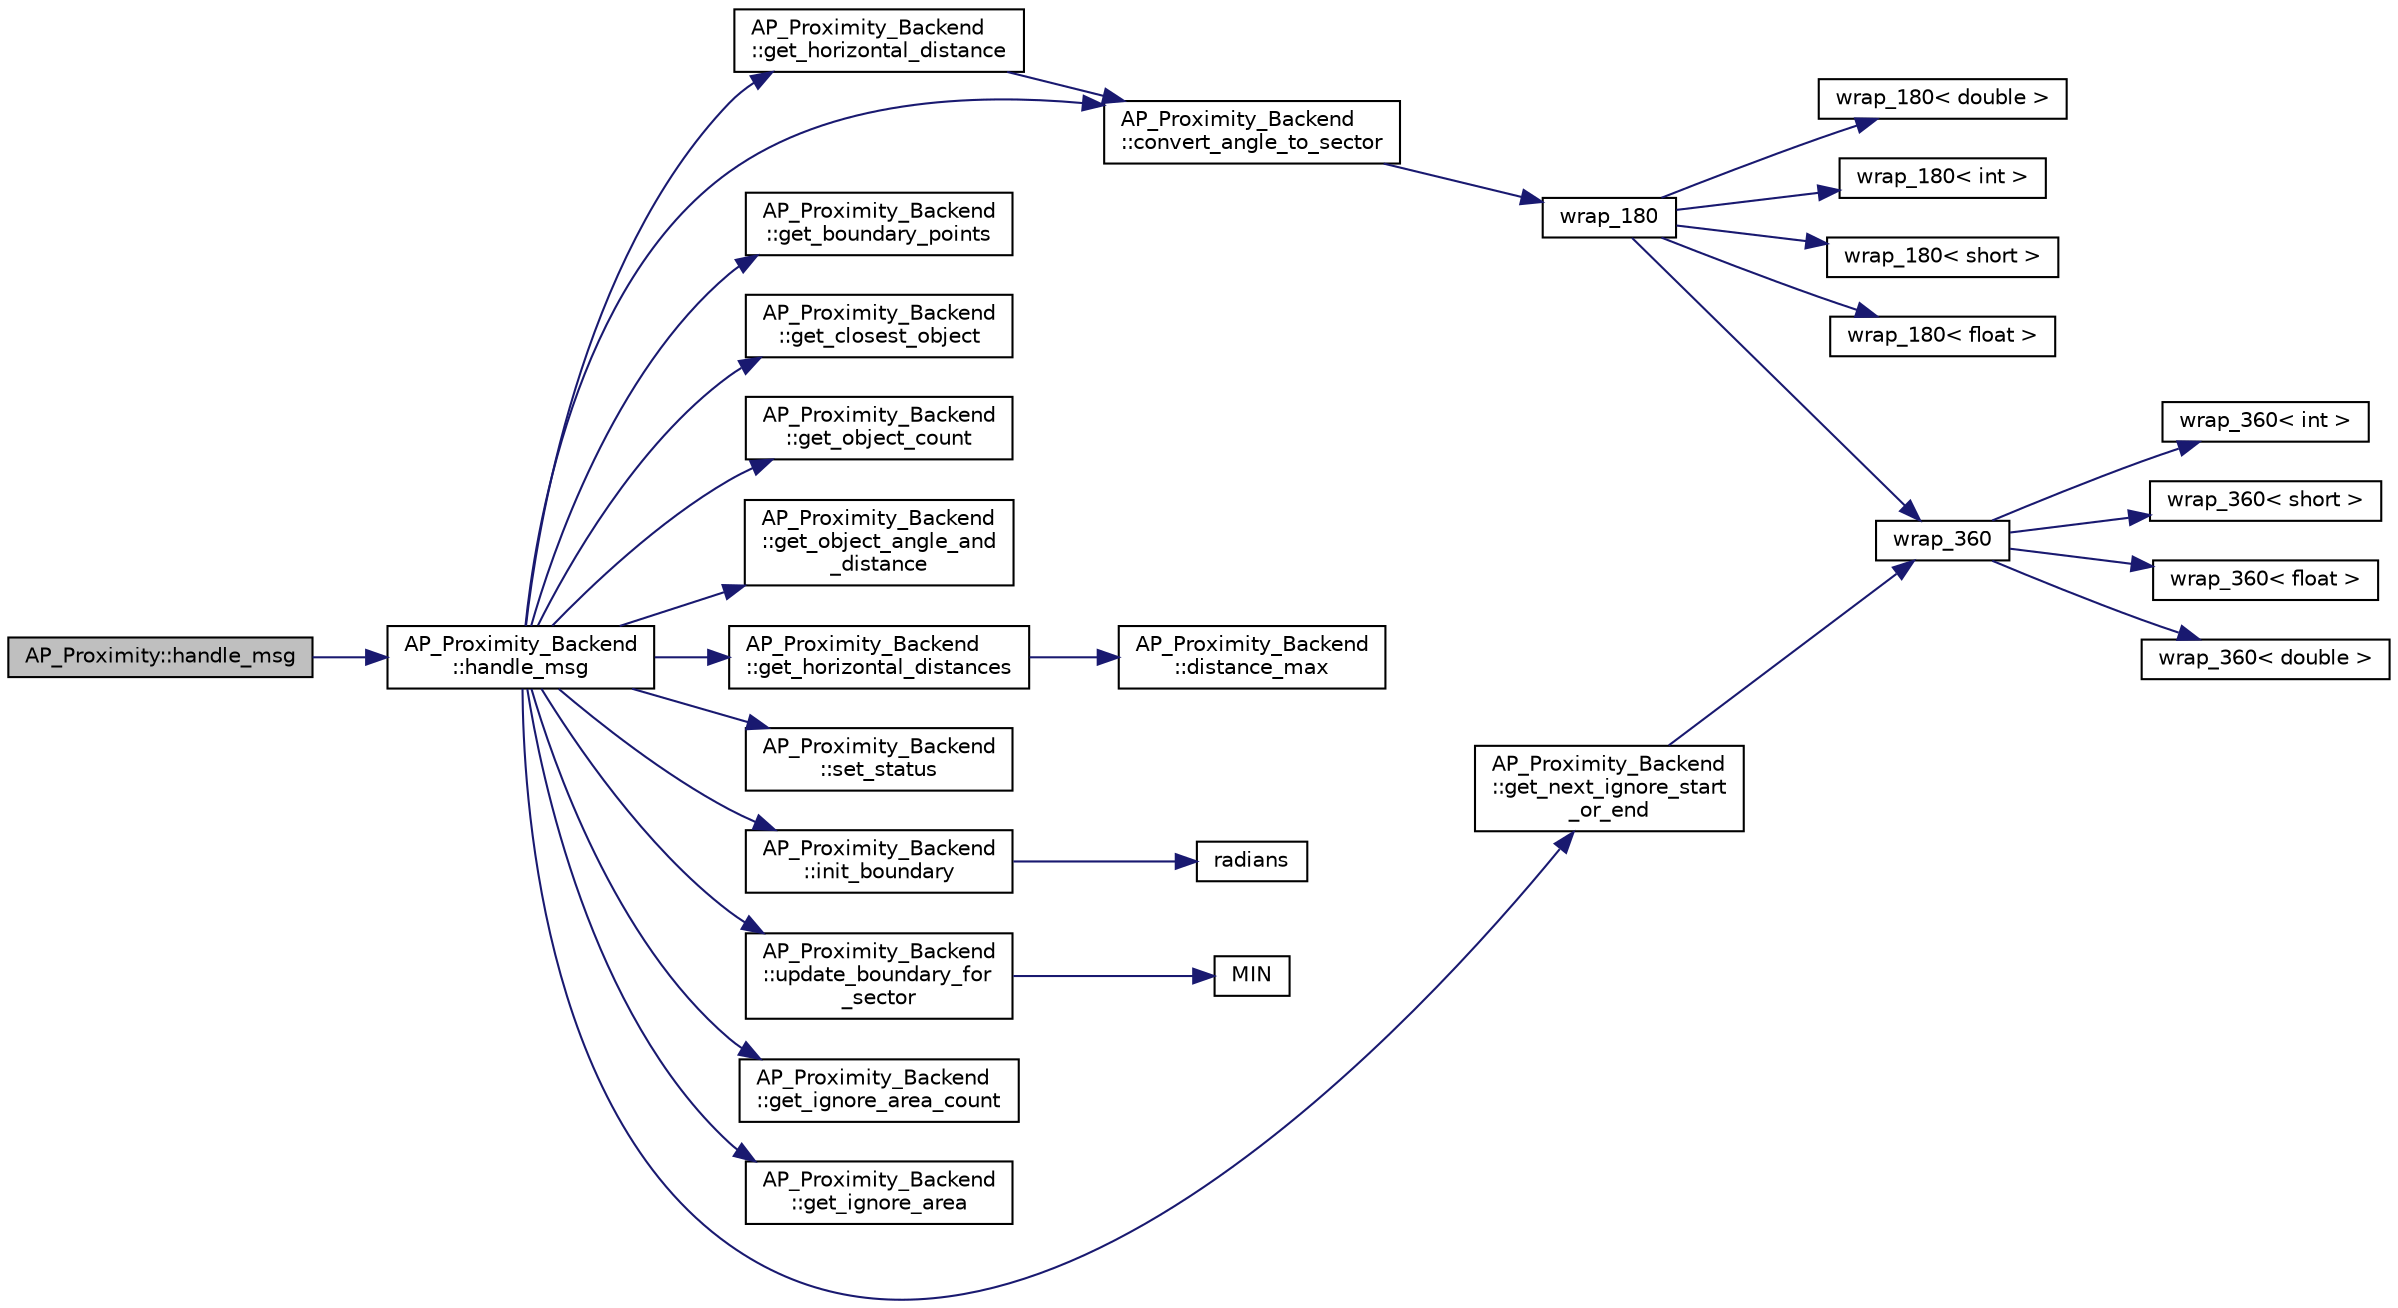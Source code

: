 digraph "AP_Proximity::handle_msg"
{
 // INTERACTIVE_SVG=YES
  edge [fontname="Helvetica",fontsize="10",labelfontname="Helvetica",labelfontsize="10"];
  node [fontname="Helvetica",fontsize="10",shape=record];
  rankdir="LR";
  Node1 [label="AP_Proximity::handle_msg",height=0.2,width=0.4,color="black", fillcolor="grey75", style="filled", fontcolor="black"];
  Node1 -> Node2 [color="midnightblue",fontsize="10",style="solid",fontname="Helvetica"];
  Node2 [label="AP_Proximity_Backend\l::handle_msg",height=0.2,width=0.4,color="black", fillcolor="white", style="filled",URL="$classAP__Proximity__Backend.html#a752b6f958a876a540db7c794a20cee4f"];
  Node2 -> Node3 [color="midnightblue",fontsize="10",style="solid",fontname="Helvetica"];
  Node3 [label="AP_Proximity_Backend\l::get_horizontal_distance",height=0.2,width=0.4,color="black", fillcolor="white", style="filled",URL="$classAP__Proximity__Backend.html#aded809bfb82690c08792c668089c405b"];
  Node3 -> Node4 [color="midnightblue",fontsize="10",style="solid",fontname="Helvetica"];
  Node4 [label="AP_Proximity_Backend\l::convert_angle_to_sector",height=0.2,width=0.4,color="black", fillcolor="white", style="filled",URL="$classAP__Proximity__Backend.html#a69b08f5fe399b40d9d1b0f6ee3696a1b"];
  Node4 -> Node5 [color="midnightblue",fontsize="10",style="solid",fontname="Helvetica"];
  Node5 [label="wrap_180",height=0.2,width=0.4,color="black", fillcolor="white", style="filled",URL="$AP__Math_8cpp.html#a603d717bc95dd546b9e2c4da57b88a39"];
  Node5 -> Node6 [color="midnightblue",fontsize="10",style="solid",fontname="Helvetica"];
  Node6 [label="wrap_360",height=0.2,width=0.4,color="black", fillcolor="white", style="filled",URL="$AP__Math_8cpp.html#aac44349f9b159f31fc43fe924d52f7fc"];
  Node6 -> Node7 [color="midnightblue",fontsize="10",style="solid",fontname="Helvetica"];
  Node7 [label="wrap_360\< int \>",height=0.2,width=0.4,color="black", fillcolor="white", style="filled",URL="$AP__Math_8cpp.html#ad909fc5c89c69617f13018963a685bd5"];
  Node6 -> Node8 [color="midnightblue",fontsize="10",style="solid",fontname="Helvetica"];
  Node8 [label="wrap_360\< short \>",height=0.2,width=0.4,color="black", fillcolor="white", style="filled",URL="$AP__Math_8cpp.html#a3c6b3854a342ae989b7c2296b4c6c6ec"];
  Node6 -> Node9 [color="midnightblue",fontsize="10",style="solid",fontname="Helvetica"];
  Node9 [label="wrap_360\< float \>",height=0.2,width=0.4,color="black", fillcolor="white", style="filled",URL="$AP__Math_8cpp.html#ad75d42039e8eda0c32431b8882b46fc4"];
  Node6 -> Node10 [color="midnightblue",fontsize="10",style="solid",fontname="Helvetica"];
  Node10 [label="wrap_360\< double \>",height=0.2,width=0.4,color="black", fillcolor="white", style="filled",URL="$AP__Math_8cpp.html#aaf5c8a69731644be38edeaedbd1b1c8d"];
  Node5 -> Node11 [color="midnightblue",fontsize="10",style="solid",fontname="Helvetica"];
  Node11 [label="wrap_180\< int \>",height=0.2,width=0.4,color="black", fillcolor="white", style="filled",URL="$AP__Math_8cpp.html#a02a2cf5a700e31fcf6b444311939d6f8"];
  Node5 -> Node12 [color="midnightblue",fontsize="10",style="solid",fontname="Helvetica"];
  Node12 [label="wrap_180\< short \>",height=0.2,width=0.4,color="black", fillcolor="white", style="filled",URL="$AP__Math_8cpp.html#a3a086dd71d651cf1d4a28ec87decb8b0"];
  Node5 -> Node13 [color="midnightblue",fontsize="10",style="solid",fontname="Helvetica"];
  Node13 [label="wrap_180\< float \>",height=0.2,width=0.4,color="black", fillcolor="white", style="filled",URL="$AP__Math_8cpp.html#abfa396c065d0b24a9fd841beb6404a7b"];
  Node5 -> Node14 [color="midnightblue",fontsize="10",style="solid",fontname="Helvetica"];
  Node14 [label="wrap_180\< double \>",height=0.2,width=0.4,color="black", fillcolor="white", style="filled",URL="$AP__Math_8cpp.html#addf2d396e8779d86f1296f2fecf105e4"];
  Node2 -> Node15 [color="midnightblue",fontsize="10",style="solid",fontname="Helvetica"];
  Node15 [label="AP_Proximity_Backend\l::get_boundary_points",height=0.2,width=0.4,color="black", fillcolor="white", style="filled",URL="$classAP__Proximity__Backend.html#a0285564537ba74f044b6a6f7b2179a46"];
  Node2 -> Node16 [color="midnightblue",fontsize="10",style="solid",fontname="Helvetica"];
  Node16 [label="AP_Proximity_Backend\l::get_closest_object",height=0.2,width=0.4,color="black", fillcolor="white", style="filled",URL="$classAP__Proximity__Backend.html#a50226df3e0c6e5f609f82ce73bc1197a"];
  Node2 -> Node17 [color="midnightblue",fontsize="10",style="solid",fontname="Helvetica"];
  Node17 [label="AP_Proximity_Backend\l::get_object_count",height=0.2,width=0.4,color="black", fillcolor="white", style="filled",URL="$classAP__Proximity__Backend.html#a12a1f987c69e46e5810c21642f74dacb"];
  Node2 -> Node18 [color="midnightblue",fontsize="10",style="solid",fontname="Helvetica"];
  Node18 [label="AP_Proximity_Backend\l::get_object_angle_and\l_distance",height=0.2,width=0.4,color="black", fillcolor="white", style="filled",URL="$classAP__Proximity__Backend.html#a198aa06ede4f08e235df52af1bd817ae"];
  Node2 -> Node19 [color="midnightblue",fontsize="10",style="solid",fontname="Helvetica"];
  Node19 [label="AP_Proximity_Backend\l::get_horizontal_distances",height=0.2,width=0.4,color="black", fillcolor="white", style="filled",URL="$classAP__Proximity__Backend.html#aa991bdb4ff6160c373138404abf95881"];
  Node19 -> Node20 [color="midnightblue",fontsize="10",style="solid",fontname="Helvetica"];
  Node20 [label="AP_Proximity_Backend\l::distance_max",height=0.2,width=0.4,color="black", fillcolor="white", style="filled",URL="$classAP__Proximity__Backend.html#a95642cf035b9219ee43efdd32d568e8f"];
  Node2 -> Node21 [color="midnightblue",fontsize="10",style="solid",fontname="Helvetica"];
  Node21 [label="AP_Proximity_Backend\l::set_status",height=0.2,width=0.4,color="black", fillcolor="white", style="filled",URL="$classAP__Proximity__Backend.html#aeaa3bfadaa564370cbff7e89e08547cf"];
  Node2 -> Node4 [color="midnightblue",fontsize="10",style="solid",fontname="Helvetica"];
  Node2 -> Node22 [color="midnightblue",fontsize="10",style="solid",fontname="Helvetica"];
  Node22 [label="AP_Proximity_Backend\l::init_boundary",height=0.2,width=0.4,color="black", fillcolor="white", style="filled",URL="$classAP__Proximity__Backend.html#a9cf007a88f349d1bf9c3332448c4a122"];
  Node22 -> Node23 [color="midnightblue",fontsize="10",style="solid",fontname="Helvetica"];
  Node23 [label="radians",height=0.2,width=0.4,color="black", fillcolor="white", style="filled",URL="$AP__Math_8h.html#a75b14352ec1c95a8276af9a0813cfdc3"];
  Node2 -> Node24 [color="midnightblue",fontsize="10",style="solid",fontname="Helvetica"];
  Node24 [label="AP_Proximity_Backend\l::update_boundary_for\l_sector",height=0.2,width=0.4,color="black", fillcolor="white", style="filled",URL="$classAP__Proximity__Backend.html#ae473136f4c50218d71a9c18886892edc"];
  Node24 -> Node25 [color="midnightblue",fontsize="10",style="solid",fontname="Helvetica"];
  Node25 [label="MIN",height=0.2,width=0.4,color="black", fillcolor="white", style="filled",URL="$AP__Math_8h.html#a6b187a3fa1e9f663e89175e7e8e213d6"];
  Node2 -> Node26 [color="midnightblue",fontsize="10",style="solid",fontname="Helvetica"];
  Node26 [label="AP_Proximity_Backend\l::get_ignore_area_count",height=0.2,width=0.4,color="black", fillcolor="white", style="filled",URL="$classAP__Proximity__Backend.html#a3a78fdc164765b1fe3835cc8d4898ce2"];
  Node2 -> Node27 [color="midnightblue",fontsize="10",style="solid",fontname="Helvetica"];
  Node27 [label="AP_Proximity_Backend\l::get_ignore_area",height=0.2,width=0.4,color="black", fillcolor="white", style="filled",URL="$classAP__Proximity__Backend.html#a18a3d7c739b0c97028d0adfa6aac7429"];
  Node2 -> Node28 [color="midnightblue",fontsize="10",style="solid",fontname="Helvetica"];
  Node28 [label="AP_Proximity_Backend\l::get_next_ignore_start\l_or_end",height=0.2,width=0.4,color="black", fillcolor="white", style="filled",URL="$classAP__Proximity__Backend.html#a69fd8be9955e8077b9ad921e1bb4f3ab"];
  Node28 -> Node6 [color="midnightblue",fontsize="10",style="solid",fontname="Helvetica"];
}
